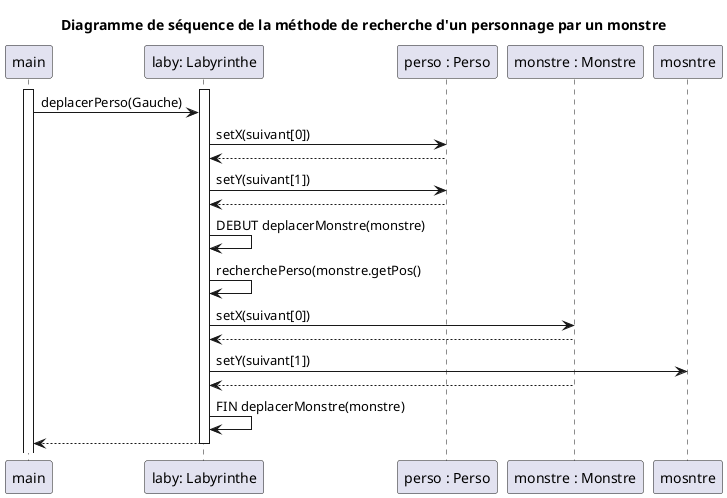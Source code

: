 @startuml

title Diagramme de séquence de la méthode de recherche d'un personnage par un monstre

participant "main" as main
participant "laby: Labyrinthe" as laby
participant "perso : Perso" as perso
participant "monstre : Monstre" as monstre

activate main
    activate laby
    main -> laby : deplacerPerso(Gauche)

    laby -> perso : setX(suivant[0])
    perso --> laby
    laby -> perso : setY(suivant[1])
    perso --> laby
    laby -> laby : DEBUT deplacerMonstre(monstre)
    laby -> laby : recherchePerso(monstre.getPos()
    laby -> monstre : setX(suivant[0])
    monstre --> laby
    laby -> mosntre : setY(suivant[1])
    monstre --> laby
    laby -> laby : FIN deplacerMonstre(monstre)
    laby --> main
    deactivate laby



@enduml